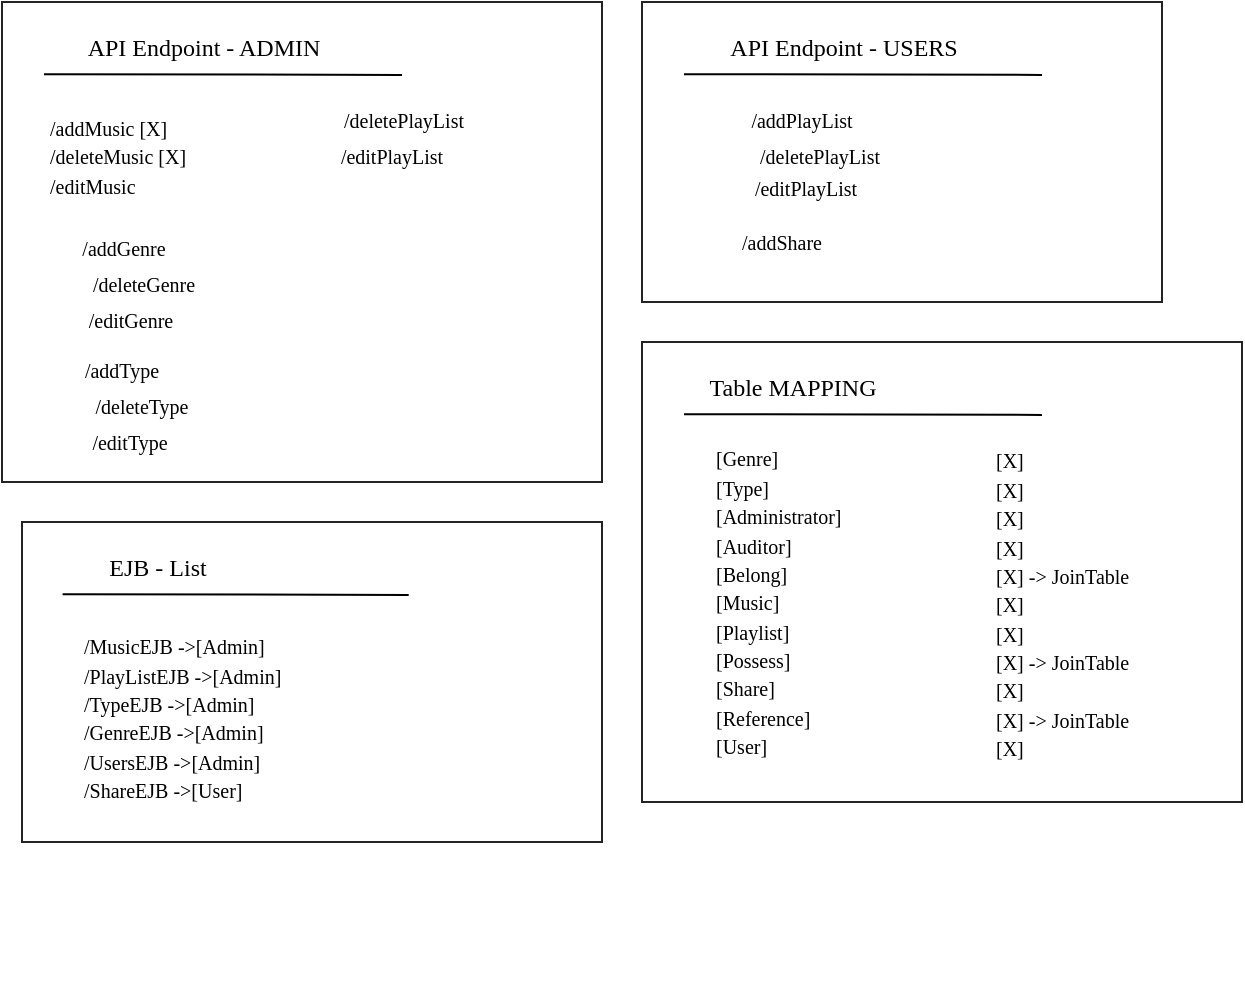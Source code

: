 <mxfile version="27.0.9">
  <diagram name="Page-1" id="adGEc_nTsVdC9XLiCqks">
    <mxGraphModel dx="509" dy="400" grid="1" gridSize="10" guides="1" tooltips="1" connect="1" arrows="1" fold="1" page="1" pageScale="1" pageWidth="827" pageHeight="1169" math="0" shadow="0">
      <root>
        <mxCell id="0" />
        <mxCell id="1" parent="0" />
        <mxCell id="QBsLuEhznaoQFIBBGWlC-17" value="" style="group" parent="1" vertex="1" connectable="0">
          <mxGeometry x="250" y="170" width="300" height="240" as="geometry" />
        </mxCell>
        <mxCell id="xaW593ikv_hJflvQ_vIK-4" value="" style="rounded=0;whiteSpace=wrap;html=1;fillColor=light-dark(#FFFFFF,#242426);strokeColor=light-dark(#242426,#242426);movable=1;resizable=1;rotatable=1;deletable=1;editable=1;locked=0;connectable=1;container=0;" parent="QBsLuEhznaoQFIBBGWlC-17" vertex="1">
          <mxGeometry width="300" height="240" as="geometry" />
        </mxCell>
        <mxCell id="xaW593ikv_hJflvQ_vIK-55" value="&lt;font style=&quot;font-size: 10px; color: light-dark(rgb(0, 0, 0), rgb(96, 114, 250));&quot;&gt;/editPlayList&lt;/font&gt;" style="text;html=1;align=center;verticalAlign=middle;whiteSpace=wrap;rounded=0;fontFamily=Nerd;container=0;" parent="QBsLuEhznaoQFIBBGWlC-17" vertex="1">
          <mxGeometry x="130" y="63.78" width="130" height="27.33" as="geometry" />
        </mxCell>
        <mxCell id="xaW593ikv_hJflvQ_vIK-6" value="API Endpoint - ADMIN" style="text;html=1;align=center;verticalAlign=middle;whiteSpace=wrap;rounded=0;fontFamily=Nerd;container=0;fontColor=light-dark(#000000,#B2B0BF);" parent="QBsLuEhznaoQFIBBGWlC-17" vertex="1">
          <mxGeometry x="21" y="9.111" width="160" height="27.333" as="geometry" />
        </mxCell>
        <mxCell id="xaW593ikv_hJflvQ_vIK-19" value="" style="endArrow=none;html=1;rounded=0;fontColor=light-dark(#000000,#B2B0BF);strokeColor=light-dark(#000000,#B2B0BF);" parent="QBsLuEhznaoQFIBBGWlC-17" edge="1">
          <mxGeometry width="50" height="50" relative="1" as="geometry">
            <mxPoint x="21" y="36.08" as="sourcePoint" />
            <mxPoint x="200" y="36.444" as="targetPoint" />
          </mxGeometry>
        </mxCell>
        <mxCell id="xaW593ikv_hJflvQ_vIK-18" value="&lt;div align=&quot;left&quot;&gt;&lt;font style=&quot;font-size: 10px; color: light-dark(rgb(0, 0, 0), rgb(67, 194, 63));&quot;&gt;/addMusic [X]&lt;/font&gt;&lt;font style=&quot;font-size: 10px; color: light-dark(rgb(0, 0, 0), rgb(236, 97, 81));&quot;&gt;&lt;br&gt;&lt;/font&gt;&lt;/div&gt;&lt;div align=&quot;left&quot;&gt;&lt;font style=&quot;font-size: 10px; color: light-dark(rgb(0, 0, 0), rgb(236, 97, 81));&quot;&gt;/deleteMusic [X]&lt;/font&gt;&lt;/div&gt;&lt;div align=&quot;left&quot;&gt;&lt;font style=&quot;font-size: 10px; color: light-dark(rgb(0, 0, 0), rgb(96, 114, 250));&quot;&gt;/editMusic&lt;/font&gt;&lt;/div&gt;" style="text;html=1;align=left;verticalAlign=middle;whiteSpace=wrap;rounded=0;fontFamily=Nerd;container=0;" parent="QBsLuEhznaoQFIBBGWlC-17" vertex="1">
          <mxGeometry x="21.5" y="40.23" width="108.5" height="74.44" as="geometry" />
        </mxCell>
        <mxCell id="xaW593ikv_hJflvQ_vIK-43" value="&lt;font style=&quot;font-size: 10px; color: light-dark(rgb(0, 0, 0), rgb(236, 97, 81));&quot;&gt;/deletePlayList&lt;/font&gt;" style="text;html=1;align=center;verticalAlign=middle;whiteSpace=wrap;rounded=0;fontFamily=Nerd;container=0;" parent="QBsLuEhznaoQFIBBGWlC-17" vertex="1">
          <mxGeometry x="131" y="45.558" width="140" height="27.333" as="geometry" />
        </mxCell>
        <mxCell id="xaW593ikv_hJflvQ_vIK-34" value="&lt;font style=&quot;color: light-dark(rgb(0, 0, 0), rgb(67, 194, 63)); font-size: 10px;&quot;&gt;/addType&lt;/font&gt;" style="text;html=1;align=center;verticalAlign=middle;whiteSpace=wrap;rounded=0;fontFamily=Nerd;container=0;" parent="QBsLuEhznaoQFIBBGWlC-17" vertex="1">
          <mxGeometry y="169.997" width="120" height="27.333" as="geometry" />
        </mxCell>
        <mxCell id="xaW593ikv_hJflvQ_vIK-35" value="&lt;font style=&quot;font-size: 10px; color: light-dark(rgb(0, 0, 0), rgb(236, 97, 81));&quot;&gt;/deleteType&lt;/font&gt;" style="text;html=1;align=center;verticalAlign=middle;whiteSpace=wrap;rounded=0;fontFamily=Nerd;container=0;" parent="QBsLuEhznaoQFIBBGWlC-17" vertex="1">
          <mxGeometry y="188.219" width="140" height="27.333" as="geometry" />
        </mxCell>
        <mxCell id="xaW593ikv_hJflvQ_vIK-31" value="&lt;font style=&quot;color: light-dark(rgb(0, 0, 0), rgb(67, 194, 63)); font-size: 10px;&quot;&gt;/addGenre&lt;/font&gt;" style="text;html=1;align=center;verticalAlign=middle;whiteSpace=wrap;rounded=0;fontFamily=Nerd;container=0;" parent="QBsLuEhznaoQFIBBGWlC-17" vertex="1">
          <mxGeometry x="1" y="109.331" width="120.0" height="27.333" as="geometry" />
        </mxCell>
        <mxCell id="xaW593ikv_hJflvQ_vIK-32" value="&lt;font style=&quot;font-size: 10px; color: light-dark(rgb(0, 0, 0), rgb(236, 97, 81));&quot;&gt;/deleteGenre&lt;/font&gt;" style="text;html=1;align=center;verticalAlign=middle;whiteSpace=wrap;rounded=0;fontFamily=Nerd;container=0;" parent="QBsLuEhznaoQFIBBGWlC-17" vertex="1">
          <mxGeometry x="1" y="127.553" width="140" height="27.333" as="geometry" />
        </mxCell>
        <mxCell id="QBsLuEhznaoQFIBBGWlC-13" value="&lt;font style=&quot;font-size: 10px; color: light-dark(rgb(0, 0, 0), rgb(96, 114, 250));&quot;&gt;/editGenre&lt;/font&gt;" style="text;html=1;align=center;verticalAlign=middle;whiteSpace=wrap;rounded=0;fontFamily=Nerd;container=0;" parent="QBsLuEhznaoQFIBBGWlC-17" vertex="1">
          <mxGeometry y="145.78" width="129" height="27.33" as="geometry" />
        </mxCell>
        <mxCell id="QBsLuEhznaoQFIBBGWlC-14" value="&lt;font style=&quot;font-size: 10px; color: light-dark(rgb(0, 0, 0), rgb(96, 114, 250));&quot;&gt;/editType&lt;/font&gt;" style="text;html=1;align=center;verticalAlign=middle;whiteSpace=wrap;rounded=0;fontFamily=Nerd;container=0;" parent="QBsLuEhznaoQFIBBGWlC-17" vertex="1">
          <mxGeometry x="5" y="206" width="118" height="27.33" as="geometry" />
        </mxCell>
        <mxCell id="61xWKuRoAaAwgnql3DkE-5" value="" style="group" parent="1" vertex="1" connectable="0">
          <mxGeometry x="570" y="170" width="260" height="150" as="geometry" />
        </mxCell>
        <mxCell id="QBsLuEhznaoQFIBBGWlC-1" value="" style="rounded=0;whiteSpace=wrap;html=1;fillColor=light-dark(#FFFFFF,#242426);strokeColor=light-dark(#242426,#242426);movable=1;resizable=1;rotatable=1;deletable=1;editable=1;locked=0;connectable=1;container=0;" parent="61xWKuRoAaAwgnql3DkE-5" vertex="1">
          <mxGeometry width="260" height="150" as="geometry" />
        </mxCell>
        <mxCell id="QBsLuEhznaoQFIBBGWlC-2" value="&lt;font style=&quot;font-size: 10px; color: light-dark(rgb(0, 0, 0), rgb(96, 114, 250));&quot;&gt;/editPlayList&lt;/font&gt;" style="text;html=1;align=center;verticalAlign=middle;whiteSpace=wrap;rounded=0;fontFamily=Nerd;container=0;" parent="61xWKuRoAaAwgnql3DkE-5" vertex="1">
          <mxGeometry x="17" y="79.0" width="130" height="27.33" as="geometry" />
        </mxCell>
        <mxCell id="QBsLuEhznaoQFIBBGWlC-4" value="API Endpoint - USERS" style="text;html=1;align=center;verticalAlign=middle;whiteSpace=wrap;rounded=0;fontFamily=Nerd;container=0;fontColor=light-dark(#000000,#B2B0BF);" parent="61xWKuRoAaAwgnql3DkE-5" vertex="1">
          <mxGeometry x="21" y="9.111" width="160" height="27.333" as="geometry" />
        </mxCell>
        <mxCell id="QBsLuEhznaoQFIBBGWlC-5" value="" style="endArrow=none;html=1;rounded=0;fontColor=light-dark(#000000,#B2B0BF);strokeColor=light-dark(#000000,#B2B0BF);" parent="61xWKuRoAaAwgnql3DkE-5" edge="1">
          <mxGeometry width="50" height="50" relative="1" as="geometry">
            <mxPoint x="21" y="36.08" as="sourcePoint" />
            <mxPoint x="200" y="36.444" as="targetPoint" />
          </mxGeometry>
        </mxCell>
        <mxCell id="QBsLuEhznaoQFIBBGWlC-8" value="&lt;font style=&quot;font-size: 10px; color: light-dark(rgb(0, 0, 0), rgb(236, 97, 81));&quot;&gt;/deletePlayList&lt;/font&gt;" style="text;html=1;align=center;verticalAlign=middle;whiteSpace=wrap;rounded=0;fontFamily=Nerd;container=0;" parent="61xWKuRoAaAwgnql3DkE-5" vertex="1">
          <mxGeometry x="19" y="63.778" width="140" height="27.333" as="geometry" />
        </mxCell>
        <mxCell id="QBsLuEhznaoQFIBBGWlC-15" value="&lt;font style=&quot;font-size: 10px; color: light-dark(rgb(0, 0, 0), rgb(67, 194, 63));&quot;&gt;/addPlayList&lt;/font&gt;" style="text;html=1;align=center;verticalAlign=middle;whiteSpace=wrap;rounded=0;fontFamily=Nerd;container=0;" parent="61xWKuRoAaAwgnql3DkE-5" vertex="1">
          <mxGeometry x="10" y="45.56" width="140" height="27.33" as="geometry" />
        </mxCell>
        <mxCell id="61xWKuRoAaAwgnql3DkE-3" value="&lt;font style=&quot;font-size: 10px; color: light-dark(rgb(0, 0, 0), rgb(67, 194, 63));&quot;&gt;/addShare&lt;/font&gt;" style="text;html=1;align=center;verticalAlign=middle;whiteSpace=wrap;rounded=0;fontFamily=Nerd;container=0;" parent="61xWKuRoAaAwgnql3DkE-5" vertex="1">
          <mxGeometry x="10" y="106.326" width="120" height="27.333" as="geometry" />
        </mxCell>
        <mxCell id="ejLephuHNBTfkFpX3HiP-1" value="" style="group" parent="1" vertex="1" connectable="0">
          <mxGeometry x="260" y="430" width="290" height="240" as="geometry" />
        </mxCell>
        <mxCell id="ejLephuHNBTfkFpX3HiP-2" value="" style="rounded=0;whiteSpace=wrap;html=1;fillColor=light-dark(#FFFFFF,#242426);strokeColor=light-dark(#242426,#242426);movable=1;resizable=1;rotatable=1;deletable=1;editable=1;locked=0;connectable=1;container=0;" parent="ejLephuHNBTfkFpX3HiP-1" vertex="1">
          <mxGeometry width="290" height="160" as="geometry" />
        </mxCell>
        <mxCell id="ejLephuHNBTfkFpX3HiP-4" value="&lt;div align=&quot;left&quot;&gt;&lt;font style=&quot;font-size: 10px; color: light-dark(rgb(0, 0, 0), rgb(96, 114, 250));&quot;&gt;/MusicEJB&lt;/font&gt;&lt;font style=&quot;font-size: 10px; color: light-dark(rgb(0, 0, 0), rgb(96, 114, 250));&quot;&gt; -&amp;gt;[Admin]&lt;/font&gt;&lt;/div&gt;&lt;div align=&quot;left&quot;&gt;&lt;font style=&quot;font-size: 10px; color: light-dark(rgb(0, 0, 0), rgb(96, 114, 250));&quot;&gt;/PlayListEJB -&amp;gt;[Admin]&lt;/font&gt;&lt;/div&gt;&lt;div align=&quot;left&quot;&gt;&lt;font style=&quot;font-size: 10px; color: light-dark(rgb(0, 0, 0), rgb(96, 114, 250));&quot;&gt;/TypeEJB -&amp;gt;[Admin]&lt;/font&gt;&lt;/div&gt;&lt;div align=&quot;left&quot;&gt;&lt;font style=&quot;font-size: 10px; color: light-dark(rgb(0, 0, 0), rgb(96, 114, 250));&quot;&gt;/GenreEJB -&amp;gt;[Admin]&lt;/font&gt;&lt;/div&gt;&lt;div&gt;&lt;div align=&quot;left&quot;&gt;&lt;font style=&quot;font-size: 10px; color: light-dark(rgb(0, 0, 0), rgb(96, 114, 250));&quot;&gt;/UsersEJB -&amp;gt;[Admin]&lt;/font&gt;&lt;/div&gt;&lt;/div&gt;&lt;div&gt;&lt;div align=&quot;left&quot;&gt;&lt;font style=&quot;font-size: 10px; color: light-dark(rgb(0, 0, 0), rgb(96, 114, 250));&quot;&gt;/ShareEJB -&amp;gt;[User]&lt;/font&gt;&lt;/div&gt;&lt;br&gt;&lt;/div&gt;" style="text;html=1;align=left;verticalAlign=middle;whiteSpace=wrap;rounded=0;fontFamily=Nerd;container=0;" parent="ejLephuHNBTfkFpX3HiP-1" vertex="1">
          <mxGeometry x="29" y="60" width="141" height="90" as="geometry" />
        </mxCell>
        <mxCell id="ejLephuHNBTfkFpX3HiP-5" value="EJB - List" style="text;html=1;align=center;verticalAlign=middle;whiteSpace=wrap;rounded=0;fontFamily=Nerd;container=0;fontColor=light-dark(#000000,#B2B0BF);" parent="ejLephuHNBTfkFpX3HiP-1" vertex="1">
          <mxGeometry x="20.3" y="9.11" width="95.7" height="27.33" as="geometry" />
        </mxCell>
        <mxCell id="ejLephuHNBTfkFpX3HiP-6" value="" style="endArrow=none;html=1;rounded=0;fontColor=light-dark(#000000,#B2B0BF);strokeColor=light-dark(#000000,#B2B0BF);" parent="ejLephuHNBTfkFpX3HiP-1" edge="1">
          <mxGeometry width="50" height="50" relative="1" as="geometry">
            <mxPoint x="20.3" y="36.08" as="sourcePoint" />
            <mxPoint x="193.333" y="36.444" as="targetPoint" />
          </mxGeometry>
        </mxCell>
        <mxCell id="ejLephuHNBTfkFpX3HiP-16" value="" style="group" parent="1" vertex="1" connectable="0">
          <mxGeometry x="570" y="340" width="300" height="231" as="geometry" />
        </mxCell>
        <mxCell id="61xWKuRoAaAwgnql3DkE-7" value="" style="rounded=0;whiteSpace=wrap;html=1;fillColor=light-dark(#FFFFFF,#242426);strokeColor=light-dark(#242426,#242426);movable=1;resizable=1;rotatable=1;deletable=1;editable=1;locked=0;connectable=1;container=0;" parent="ejLephuHNBTfkFpX3HiP-16" vertex="1">
          <mxGeometry width="300" height="230" as="geometry" />
        </mxCell>
        <mxCell id="61xWKuRoAaAwgnql3DkE-9" value="Table MAPPING" style="text;html=1;align=center;verticalAlign=middle;whiteSpace=wrap;rounded=0;fontFamily=Nerd;container=0;fontColor=light-dark(#000000,#B2B0BF);" parent="ejLephuHNBTfkFpX3HiP-16" vertex="1">
          <mxGeometry x="21" y="9.11" width="109" height="27.33" as="geometry" />
        </mxCell>
        <mxCell id="61xWKuRoAaAwgnql3DkE-10" value="" style="endArrow=none;html=1;rounded=0;fontColor=light-dark(#000000,#B2B0BF);strokeColor=light-dark(#000000,#B2B0BF);" parent="ejLephuHNBTfkFpX3HiP-16" edge="1">
          <mxGeometry width="50" height="50" relative="1" as="geometry">
            <mxPoint x="21" y="36.08" as="sourcePoint" />
            <mxPoint x="200" y="36.444" as="targetPoint" />
          </mxGeometry>
        </mxCell>
        <mxCell id="61xWKuRoAaAwgnql3DkE-12" value="&lt;div align=&quot;left&quot;&gt;&lt;font style=&quot;font-size: 10px; color: light-dark(rgb(0, 0, 0), rgb(67, 194, 63));&quot;&gt;[Genre]&lt;/font&gt;&lt;/div&gt;&lt;div align=&quot;left&quot;&gt;&lt;font style=&quot;font-size: 10px; color: light-dark(rgb(0, 0, 0), rgb(67, 194, 63));&quot;&gt;[Type]&lt;/font&gt;&lt;/div&gt;&lt;div align=&quot;left&quot;&gt;&lt;font style=&quot;font-size: 10px; color: light-dark(rgb(0, 0, 0), rgb(67, 194, 63));&quot;&gt;[Administrator]&lt;/font&gt;&lt;/div&gt;&lt;div align=&quot;left&quot;&gt;&lt;font style=&quot;font-size: 10px; color: light-dark(rgb(0, 0, 0), rgb(67, 194, 63));&quot;&gt;[Auditor]&lt;/font&gt;&lt;/div&gt;&lt;div align=&quot;left&quot;&gt;&lt;font style=&quot;font-size: 10px; color: light-dark(rgb(0, 0, 0), rgb(67, 194, 63));&quot;&gt;[Belong]&lt;/font&gt;&lt;/div&gt;&lt;div align=&quot;left&quot;&gt;&lt;font style=&quot;font-size: 10px; color: light-dark(rgb(0, 0, 0), rgb(67, 194, 63));&quot;&gt;[Music]&lt;/font&gt;&lt;/div&gt;&lt;div align=&quot;left&quot;&gt;&lt;font style=&quot;font-size: 10px; color: light-dark(rgb(0, 0, 0), rgb(67, 194, 63));&quot;&gt;[Playlist]&lt;/font&gt;&lt;/div&gt;&lt;div align=&quot;left&quot;&gt;&lt;font style=&quot;font-size: 10px; color: light-dark(rgb(0, 0, 0), rgb(67, 194, 63));&quot;&gt;[Possess]&lt;/font&gt;&lt;/div&gt;&lt;div align=&quot;left&quot;&gt;&lt;font style=&quot;font-size: 10px; color: light-dark(rgb(0, 0, 0), rgb(67, 194, 63));&quot;&gt;[Share]&lt;/font&gt;&lt;/div&gt;&lt;div align=&quot;left&quot;&gt;&lt;font style=&quot;font-size: 10px; color: light-dark(rgb(0, 0, 0), rgb(67, 194, 63));&quot;&gt;[Reference]&lt;/font&gt;&lt;/div&gt;&lt;div align=&quot;left&quot;&gt;&lt;font style=&quot;font-size: 10px; color: light-dark(rgb(0, 0, 0), rgb(67, 194, 63));&quot;&gt;[User]&lt;/font&gt;&lt;/div&gt;" style="text;html=1;align=left;verticalAlign=middle;whiteSpace=wrap;rounded=0;fontFamily=Nerd;container=0;" parent="ejLephuHNBTfkFpX3HiP-16" vertex="1">
          <mxGeometry x="35" y="30" width="140" height="200" as="geometry" />
        </mxCell>
        <mxCell id="ioom79bH-5KT2z_fwhST-1" value="&lt;div align=&quot;left&quot;&gt;&lt;font style=&quot;font-size: 10px; color: light-dark(rgb(0, 0, 0), rgb(237, 106, 94));&quot;&gt;[X]&lt;/font&gt;&lt;/div&gt;&lt;div align=&quot;left&quot;&gt;&lt;font style=&quot;font-size: 10px; color: light-dark(rgb(0, 0, 0), rgb(237, 106, 94));&quot;&gt;[X]&lt;/font&gt;&lt;/div&gt;&lt;div align=&quot;left&quot;&gt;&lt;font style=&quot;font-size: 10px; color: light-dark(rgb(0, 0, 0), rgb(237, 106, 94));&quot;&gt;[X]&lt;/font&gt;&lt;/div&gt;&lt;div align=&quot;left&quot;&gt;&lt;font style=&quot;font-size: 10px; color: light-dark(rgb(0, 0, 0), rgb(237, 106, 94));&quot;&gt;[X]&lt;/font&gt;&lt;/div&gt;&lt;div align=&quot;left&quot;&gt;&lt;font style=&quot;font-size: 10px; color: light-dark(rgb(0, 0, 0), rgb(237, 106, 94));&quot;&gt;[X] &lt;/font&gt;&lt;font style=&quot;font-size: 10px; color: light-dark(rgb(0, 0, 0), rgb(237, 106, 94));&quot;&gt;-&amp;gt; JoinTable &lt;/font&gt;&lt;br&gt;&lt;/div&gt;&lt;div align=&quot;left&quot;&gt;&lt;font style=&quot;font-size: 10px; color: light-dark(rgb(0, 0, 0), rgb(237, 106, 94));&quot;&gt;[X]&lt;/font&gt;&lt;/div&gt;&lt;div align=&quot;left&quot;&gt;&lt;font style=&quot;font-size: 10px; color: light-dark(rgb(0, 0, 0), rgb(237, 106, 94));&quot;&gt;[X]&lt;/font&gt;&lt;/div&gt;&lt;div align=&quot;left&quot;&gt;&lt;font style=&quot;font-size: 10px; color: light-dark(rgb(0, 0, 0), rgb(237, 106, 94));&quot;&gt;[X] &lt;/font&gt;&lt;font style=&quot;font-size: 10px; color: light-dark(rgb(0, 0, 0), rgb(237, 106, 94));&quot;&gt;-&amp;gt; JoinTable &lt;/font&gt;&lt;/div&gt;&lt;div align=&quot;left&quot;&gt;&lt;font style=&quot;font-size: 10px; color: light-dark(rgb(0, 0, 0), rgb(237, 106, 94));&quot;&gt;[X]&lt;/font&gt;&lt;/div&gt;&lt;div align=&quot;left&quot;&gt;&lt;font style=&quot;font-size: 10px; color: light-dark(rgb(0, 0, 0), rgb(237, 106, 94));&quot;&gt;[X] -&amp;gt; JoinTable &lt;br&gt;&lt;/font&gt;&lt;/div&gt;&lt;div align=&quot;left&quot;&gt;&lt;font style=&quot;font-size: 10px; color: light-dark(rgb(0, 0, 0), rgb(237, 106, 94));&quot;&gt;[X]&lt;/font&gt;&lt;/div&gt;" style="text;html=1;align=left;verticalAlign=middle;whiteSpace=wrap;rounded=0;fontFamily=Nerd;container=0;" parent="ejLephuHNBTfkFpX3HiP-16" vertex="1">
          <mxGeometry x="175" y="31" width="105" height="200" as="geometry" />
        </mxCell>
      </root>
    </mxGraphModel>
  </diagram>
</mxfile>
